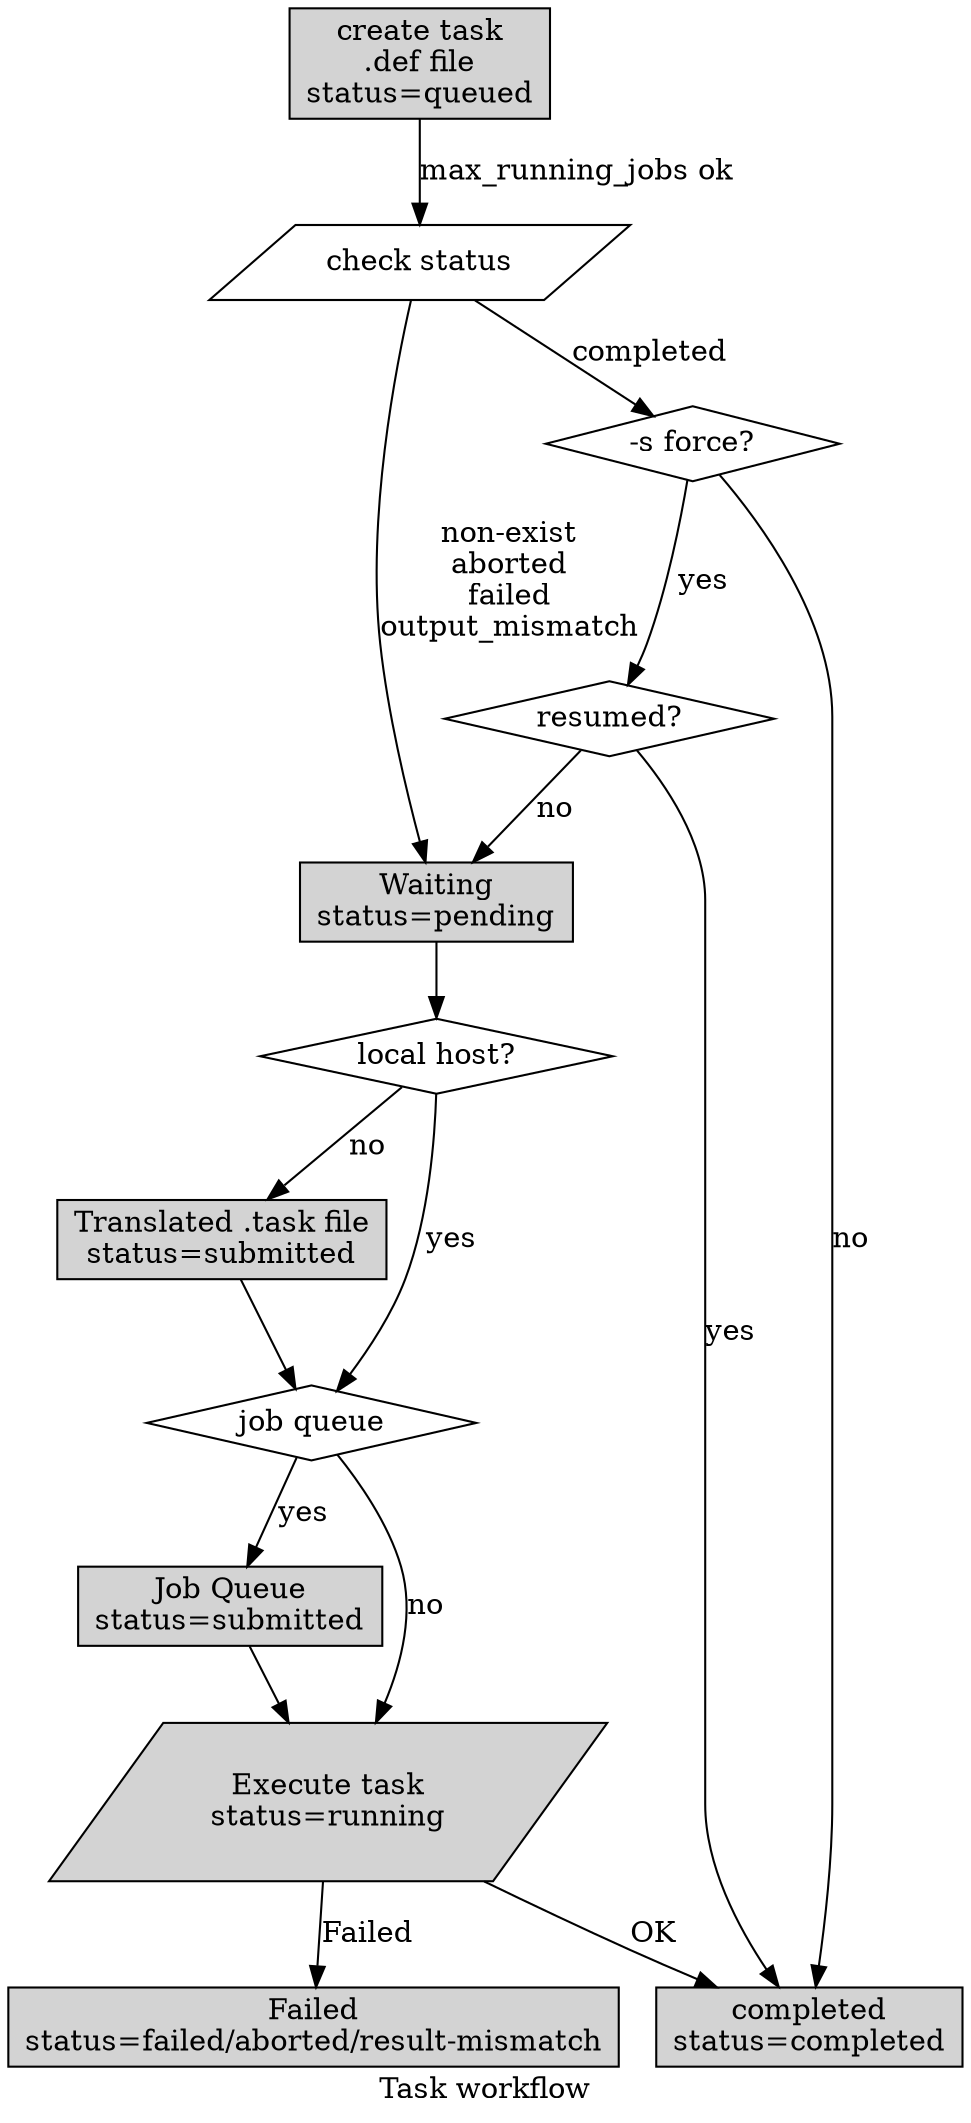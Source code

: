 digraph task_status {
	label = "Task workflow"

	/* source nodes */
	def_file [shape=box, style=rounded, label="create task\n.def file\nstatus=queued", style=filled];

	style=solid;
	pending [shape=box, style=rounded, label="Waiting\nstatus=pending", style=filled];

	local [shape=diamond, label="local host?"];

	remote [shape=box, style=rounded, label="Translated .task file\nstatus=submitted", style=filled];

	job_queue [shape=diamond, label="job queue"];
	job_queue_state [shape=box, style=rounded, label="Job Queue\nstatus=submitted", style=filled];

	running [shape=parallelogram, label="Execute task\nstatus=running", style=filled];

	style=dotted;

	check_status [shape=parallelogram, label="check status"];
	forced [shape=diamond, label="-s force?"];
	resumed [shape=diamond, label="resumed?"];
	failed [shape=box, style=rounded, label="Failed\nstatus=failed/aborted/result-mismatch", style=filled];
	completed [shape=box, style=rounded, label="completed\nstatus=completed", style=filled];


	check_status -> forced [label="completed"];
	check_status -> pending [label="non-exist\naborted\nfailed\noutput_mismatch"];

	pending -> local [label=""];
	local -> job_queue [label="yes"];
	local -> remote [label="no"];
	remote -> job_queue [label=""];

	job_queue -> running [label="no"];

	job_queue -> job_queue_state [label="yes"];

	job_queue_state -> running [label=""];

	forced -> resumed [label="yes"];
	forced -> completed [label="no"];
	resumed -> completed [label="yes"];
	resumed -> pending [label="no"];

	running -> completed [label="OK"];
	running -> failed [label="Failed"];



	def_file -> check_status [label="max_running_jobs ok"];

}
